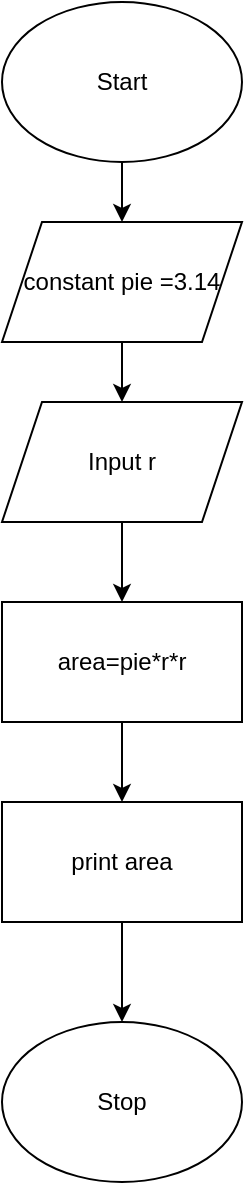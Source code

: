 <mxfile version="20.8.16" type="github">
  <diagram name="Page-1" id="gHyUn85hkvVnd7hadv1S">
    <mxGraphModel dx="1434" dy="774" grid="1" gridSize="10" guides="1" tooltips="1" connect="1" arrows="1" fold="1" page="1" pageScale="1" pageWidth="850" pageHeight="1100" math="0" shadow="0">
      <root>
        <mxCell id="0" />
        <mxCell id="1" parent="0" />
        <mxCell id="IbzUHO1GmxUwTkp61orQ-4" style="edgeStyle=orthogonalEdgeStyle;rounded=0;orthogonalLoop=1;jettySize=auto;html=1;entryX=0.5;entryY=0;entryDx=0;entryDy=0;" edge="1" parent="1" source="IbzUHO1GmxUwTkp61orQ-1" target="IbzUHO1GmxUwTkp61orQ-2">
          <mxGeometry relative="1" as="geometry" />
        </mxCell>
        <mxCell id="IbzUHO1GmxUwTkp61orQ-1" value="Start" style="ellipse;whiteSpace=wrap;html=1;" vertex="1" parent="1">
          <mxGeometry x="365" y="30" width="120" height="80" as="geometry" />
        </mxCell>
        <mxCell id="IbzUHO1GmxUwTkp61orQ-5" style="edgeStyle=orthogonalEdgeStyle;rounded=0;orthogonalLoop=1;jettySize=auto;html=1;entryX=0.5;entryY=0;entryDx=0;entryDy=0;" edge="1" parent="1" source="IbzUHO1GmxUwTkp61orQ-2" target="IbzUHO1GmxUwTkp61orQ-3">
          <mxGeometry relative="1" as="geometry" />
        </mxCell>
        <mxCell id="IbzUHO1GmxUwTkp61orQ-2" value="constant pie =3.14" style="shape=parallelogram;perimeter=parallelogramPerimeter;whiteSpace=wrap;html=1;fixedSize=1;" vertex="1" parent="1">
          <mxGeometry x="365" y="140" width="120" height="60" as="geometry" />
        </mxCell>
        <mxCell id="IbzUHO1GmxUwTkp61orQ-7" style="edgeStyle=orthogonalEdgeStyle;rounded=0;orthogonalLoop=1;jettySize=auto;html=1;entryX=0.5;entryY=0;entryDx=0;entryDy=0;" edge="1" parent="1" source="IbzUHO1GmxUwTkp61orQ-3" target="IbzUHO1GmxUwTkp61orQ-6">
          <mxGeometry relative="1" as="geometry" />
        </mxCell>
        <mxCell id="IbzUHO1GmxUwTkp61orQ-3" value="Input r" style="shape=parallelogram;perimeter=parallelogramPerimeter;whiteSpace=wrap;html=1;fixedSize=1;" vertex="1" parent="1">
          <mxGeometry x="365" y="230" width="120" height="60" as="geometry" />
        </mxCell>
        <mxCell id="IbzUHO1GmxUwTkp61orQ-9" style="edgeStyle=orthogonalEdgeStyle;rounded=0;orthogonalLoop=1;jettySize=auto;html=1;entryX=0.5;entryY=0;entryDx=0;entryDy=0;" edge="1" parent="1" source="IbzUHO1GmxUwTkp61orQ-6" target="IbzUHO1GmxUwTkp61orQ-8">
          <mxGeometry relative="1" as="geometry" />
        </mxCell>
        <mxCell id="IbzUHO1GmxUwTkp61orQ-6" value="area=pie*r*r" style="rounded=0;whiteSpace=wrap;html=1;" vertex="1" parent="1">
          <mxGeometry x="365" y="330" width="120" height="60" as="geometry" />
        </mxCell>
        <mxCell id="IbzUHO1GmxUwTkp61orQ-10" style="edgeStyle=orthogonalEdgeStyle;rounded=0;orthogonalLoop=1;jettySize=auto;html=1;" edge="1" parent="1" source="IbzUHO1GmxUwTkp61orQ-8">
          <mxGeometry relative="1" as="geometry">
            <mxPoint x="425" y="540" as="targetPoint" />
          </mxGeometry>
        </mxCell>
        <mxCell id="IbzUHO1GmxUwTkp61orQ-8" value="print area" style="rounded=0;whiteSpace=wrap;html=1;" vertex="1" parent="1">
          <mxGeometry x="365" y="430" width="120" height="60" as="geometry" />
        </mxCell>
        <mxCell id="IbzUHO1GmxUwTkp61orQ-11" value="Stop" style="ellipse;whiteSpace=wrap;html=1;" vertex="1" parent="1">
          <mxGeometry x="365" y="540" width="120" height="80" as="geometry" />
        </mxCell>
      </root>
    </mxGraphModel>
  </diagram>
</mxfile>
